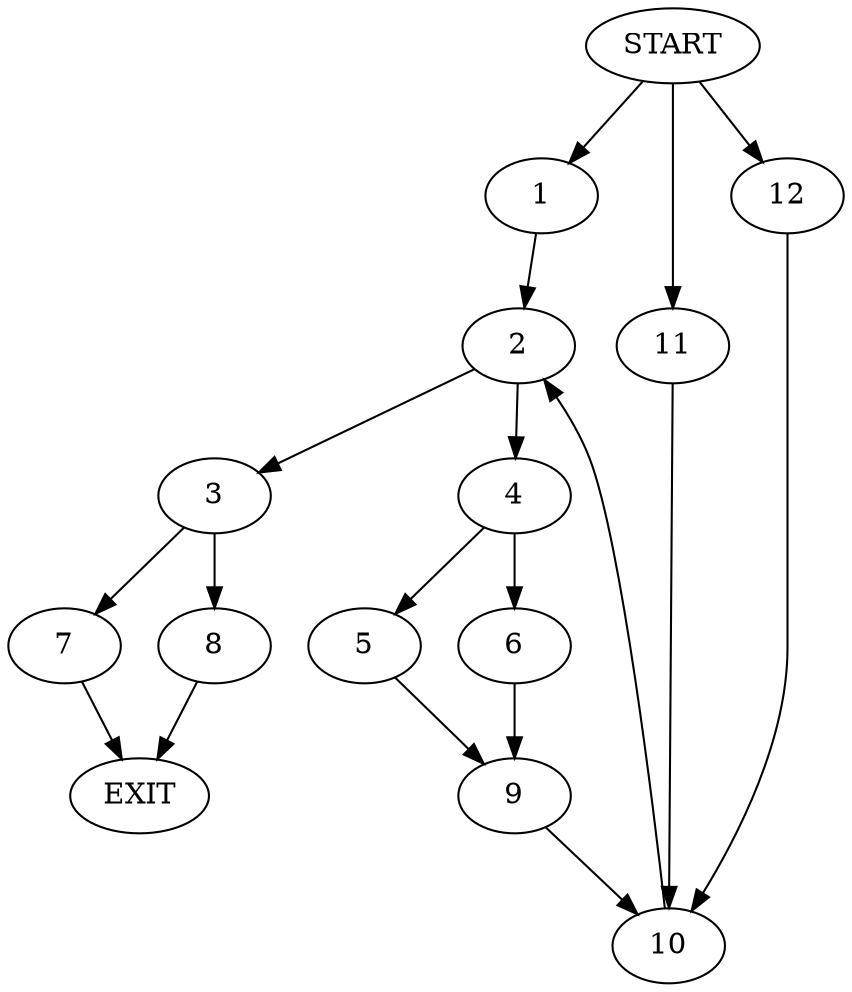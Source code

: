 digraph {
0 [label="START"]
13 [label="EXIT"]
0 -> 1
1 -> 2
2 -> 3
2 -> 4
4 -> 5
4 -> 6
3 -> 7
3 -> 8
6 -> 9
5 -> 9
9 -> 10
10 -> 2
0 -> 11
11 -> 10
0 -> 12
12 -> 10
7 -> 13
8 -> 13
}
